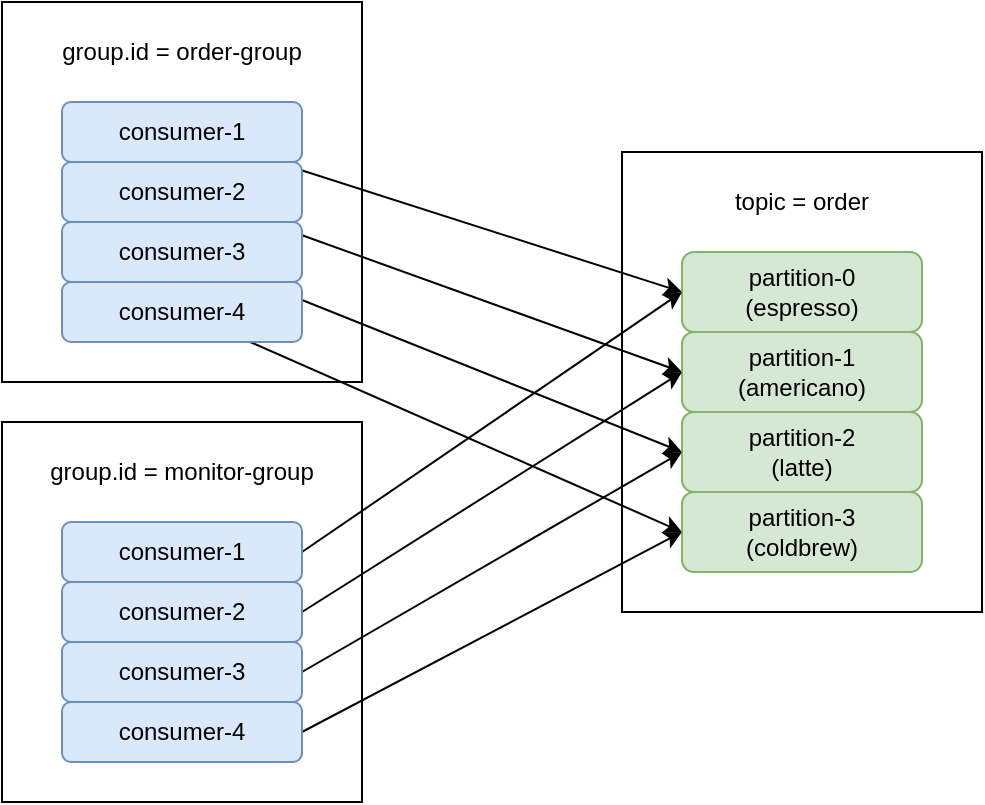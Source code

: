 <mxfile version="26.0.6">
  <diagram name="페이지-1" id="TpMk4SV4jNbYeq_rbaHF">
    <mxGraphModel dx="699" dy="1327" grid="1" gridSize="10" guides="1" tooltips="1" connect="1" arrows="1" fold="1" page="1" pageScale="1" pageWidth="1169" pageHeight="827" math="0" shadow="0">
      <root>
        <mxCell id="0" />
        <mxCell id="1" parent="0" />
        <mxCell id="Nu1wtj4-nATQzFPG6_Lj-16" value="" style="rounded=0;whiteSpace=wrap;html=1;" parent="1" vertex="1">
          <mxGeometry x="390" y="235" width="180" height="230" as="geometry" />
        </mxCell>
        <mxCell id="Nu1wtj4-nATQzFPG6_Lj-1" value="" style="rounded=0;whiteSpace=wrap;html=1;" parent="1" vertex="1">
          <mxGeometry x="80" y="160" width="180" height="190" as="geometry" />
        </mxCell>
        <mxCell id="SJt1g9deCjwBGVB8re3M-4" style="rounded=0;orthogonalLoop=1;jettySize=auto;html=1;entryX=0;entryY=0.5;entryDx=0;entryDy=0;" parent="1" source="Nu1wtj4-nATQzFPG6_Lj-2" target="Nu1wtj4-nATQzFPG6_Lj-8" edge="1">
          <mxGeometry relative="1" as="geometry" />
        </mxCell>
        <mxCell id="Nu1wtj4-nATQzFPG6_Lj-2" value="consumer-1" style="rounded=1;whiteSpace=wrap;html=1;fillColor=#dae8fc;strokeColor=#6c8ebf;" parent="1" vertex="1">
          <mxGeometry x="110" y="210" width="120" height="30" as="geometry" />
        </mxCell>
        <mxCell id="SJt1g9deCjwBGVB8re3M-5" style="rounded=0;orthogonalLoop=1;jettySize=auto;html=1;entryX=0;entryY=0.5;entryDx=0;entryDy=0;" parent="1" source="Nu1wtj4-nATQzFPG6_Lj-3" target="SJt1g9deCjwBGVB8re3M-1" edge="1">
          <mxGeometry relative="1" as="geometry" />
        </mxCell>
        <mxCell id="Nu1wtj4-nATQzFPG6_Lj-3" value="consumer-2" style="rounded=1;whiteSpace=wrap;html=1;fillColor=#dae8fc;strokeColor=#6c8ebf;" parent="1" vertex="1">
          <mxGeometry x="110" y="240" width="120" height="30" as="geometry" />
        </mxCell>
        <mxCell id="SJt1g9deCjwBGVB8re3M-6" style="rounded=0;orthogonalLoop=1;jettySize=auto;html=1;entryX=0;entryY=0.5;entryDx=0;entryDy=0;" parent="1" source="Nu1wtj4-nATQzFPG6_Lj-4" target="SJt1g9deCjwBGVB8re3M-2" edge="1">
          <mxGeometry relative="1" as="geometry" />
        </mxCell>
        <mxCell id="Nu1wtj4-nATQzFPG6_Lj-4" value="consumer-3" style="rounded=1;whiteSpace=wrap;html=1;fillColor=#dae8fc;strokeColor=#6c8ebf;" parent="1" vertex="1">
          <mxGeometry x="110" y="270" width="120" height="30" as="geometry" />
        </mxCell>
        <mxCell id="SJt1g9deCjwBGVB8re3M-7" style="rounded=0;orthogonalLoop=1;jettySize=auto;html=1;entryX=0;entryY=0.5;entryDx=0;entryDy=0;" parent="1" source="Nu1wtj4-nATQzFPG6_Lj-5" target="SJt1g9deCjwBGVB8re3M-3" edge="1">
          <mxGeometry relative="1" as="geometry" />
        </mxCell>
        <mxCell id="Nu1wtj4-nATQzFPG6_Lj-5" value="consumer-4" style="rounded=1;whiteSpace=wrap;html=1;fillColor=#dae8fc;strokeColor=#6c8ebf;" parent="1" vertex="1">
          <mxGeometry x="110" y="300" width="120" height="30" as="geometry" />
        </mxCell>
        <mxCell id="Nu1wtj4-nATQzFPG6_Lj-6" value="group.id = order-group" style="text;html=1;align=center;verticalAlign=middle;whiteSpace=wrap;rounded=0;" parent="1" vertex="1">
          <mxGeometry x="80" y="170" width="180" height="30" as="geometry" />
        </mxCell>
        <mxCell id="Nu1wtj4-nATQzFPG6_Lj-8" value="partition-0&lt;div&gt;(espresso)&lt;/div&gt;" style="rounded=1;whiteSpace=wrap;html=1;fillColor=#d5e8d4;strokeColor=#82b366;" parent="1" vertex="1">
          <mxGeometry x="420" y="285" width="120" height="40" as="geometry" />
        </mxCell>
        <mxCell id="Nu1wtj4-nATQzFPG6_Lj-17" value="topic = order" style="text;html=1;align=center;verticalAlign=middle;whiteSpace=wrap;rounded=0;" parent="1" vertex="1">
          <mxGeometry x="410" y="245" width="140" height="30" as="geometry" />
        </mxCell>
        <mxCell id="SJt1g9deCjwBGVB8re3M-1" value="partition-1&lt;div&gt;(americano)&lt;/div&gt;" style="rounded=1;whiteSpace=wrap;html=1;fillColor=#d5e8d4;strokeColor=#82b366;" parent="1" vertex="1">
          <mxGeometry x="420" y="325" width="120" height="40" as="geometry" />
        </mxCell>
        <mxCell id="SJt1g9deCjwBGVB8re3M-2" value="partition-2&lt;div&gt;(latte)&lt;/div&gt;" style="rounded=1;whiteSpace=wrap;html=1;fillColor=#d5e8d4;strokeColor=#82b366;" parent="1" vertex="1">
          <mxGeometry x="420" y="365" width="120" height="40" as="geometry" />
        </mxCell>
        <mxCell id="SJt1g9deCjwBGVB8re3M-3" value="partition-3&lt;div&gt;(coldbrew)&lt;/div&gt;" style="rounded=1;whiteSpace=wrap;html=1;fillColor=#d5e8d4;strokeColor=#82b366;" parent="1" vertex="1">
          <mxGeometry x="420" y="405" width="120" height="40" as="geometry" />
        </mxCell>
        <mxCell id="LqPqv4icf3c0xfQW739z-1" value="" style="rounded=0;whiteSpace=wrap;html=1;" vertex="1" parent="1">
          <mxGeometry x="80" y="370" width="180" height="190" as="geometry" />
        </mxCell>
        <mxCell id="LqPqv4icf3c0xfQW739z-7" style="rounded=0;orthogonalLoop=1;jettySize=auto;html=1;entryX=0;entryY=0.5;entryDx=0;entryDy=0;" edge="1" parent="1" target="Nu1wtj4-nATQzFPG6_Lj-8">
          <mxGeometry relative="1" as="geometry">
            <mxPoint x="230" y="435" as="sourcePoint" />
          </mxGeometry>
        </mxCell>
        <mxCell id="LqPqv4icf3c0xfQW739z-2" value="consumer-1" style="rounded=1;whiteSpace=wrap;html=1;fillColor=#dae8fc;strokeColor=#6c8ebf;" vertex="1" parent="1">
          <mxGeometry x="110" y="420" width="120" height="30" as="geometry" />
        </mxCell>
        <mxCell id="LqPqv4icf3c0xfQW739z-8" style="rounded=0;orthogonalLoop=1;jettySize=auto;html=1;entryX=0;entryY=0.5;entryDx=0;entryDy=0;exitX=1;exitY=0.5;exitDx=0;exitDy=0;" edge="1" parent="1" source="LqPqv4icf3c0xfQW739z-3" target="SJt1g9deCjwBGVB8re3M-1">
          <mxGeometry relative="1" as="geometry" />
        </mxCell>
        <mxCell id="LqPqv4icf3c0xfQW739z-3" value="consumer-2" style="rounded=1;whiteSpace=wrap;html=1;fillColor=#dae8fc;strokeColor=#6c8ebf;" vertex="1" parent="1">
          <mxGeometry x="110" y="450" width="120" height="30" as="geometry" />
        </mxCell>
        <mxCell id="LqPqv4icf3c0xfQW739z-9" style="rounded=0;orthogonalLoop=1;jettySize=auto;html=1;entryX=0;entryY=0.5;entryDx=0;entryDy=0;exitX=1;exitY=0.5;exitDx=0;exitDy=0;" edge="1" parent="1" source="LqPqv4icf3c0xfQW739z-4" target="SJt1g9deCjwBGVB8re3M-2">
          <mxGeometry relative="1" as="geometry" />
        </mxCell>
        <mxCell id="LqPqv4icf3c0xfQW739z-4" value="consumer-3" style="rounded=1;whiteSpace=wrap;html=1;fillColor=#dae8fc;strokeColor=#6c8ebf;" vertex="1" parent="1">
          <mxGeometry x="110" y="480" width="120" height="30" as="geometry" />
        </mxCell>
        <mxCell id="LqPqv4icf3c0xfQW739z-10" style="rounded=0;orthogonalLoop=1;jettySize=auto;html=1;entryX=0;entryY=0.5;entryDx=0;entryDy=0;exitX=1;exitY=0.5;exitDx=0;exitDy=0;" edge="1" parent="1" source="LqPqv4icf3c0xfQW739z-5" target="SJt1g9deCjwBGVB8re3M-3">
          <mxGeometry relative="1" as="geometry" />
        </mxCell>
        <mxCell id="LqPqv4icf3c0xfQW739z-5" value="consumer-4" style="rounded=1;whiteSpace=wrap;html=1;fillColor=#dae8fc;strokeColor=#6c8ebf;" vertex="1" parent="1">
          <mxGeometry x="110" y="510" width="120" height="30" as="geometry" />
        </mxCell>
        <mxCell id="LqPqv4icf3c0xfQW739z-6" value="group.id = monitor-group" style="text;html=1;align=center;verticalAlign=middle;whiteSpace=wrap;rounded=0;" vertex="1" parent="1">
          <mxGeometry x="80" y="380" width="180" height="30" as="geometry" />
        </mxCell>
      </root>
    </mxGraphModel>
  </diagram>
</mxfile>
